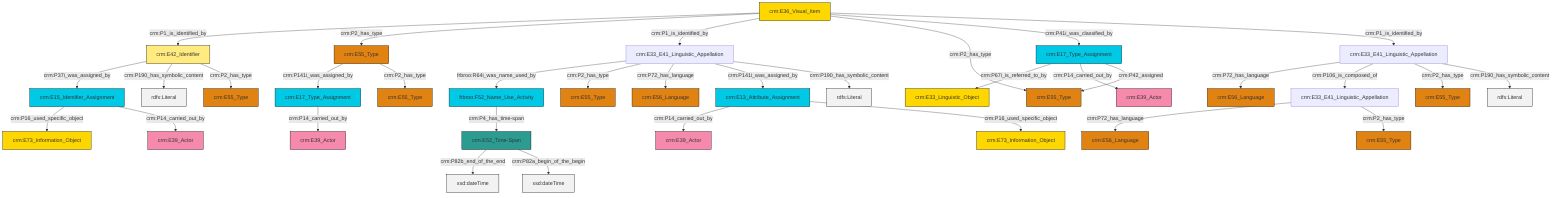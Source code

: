 graph TD
classDef Literal fill:#f2f2f2,stroke:#000000;
classDef CRM_Entity fill:#FFFFFF,stroke:#000000;
classDef Temporal_Entity fill:#00C9E6, stroke:#000000;
classDef Type fill:#E18312, stroke:#000000;
classDef Time-Span fill:#2C9C91, stroke:#000000;
classDef Appellation fill:#FFEB7F, stroke:#000000;
classDef Place fill:#008836, stroke:#000000;
classDef Persistent_Item fill:#B266B2, stroke:#000000;
classDef Conceptual_Object fill:#FFD700, stroke:#000000;
classDef Physical_Thing fill:#D2B48C, stroke:#000000;
classDef Actor fill:#f58aad, stroke:#000000;
classDef PC_Classes fill:#4ce600, stroke:#000000;
classDef Multi fill:#cccccc,stroke:#000000;

0["crm:E52_Time-Span"]:::Time-Span -->|crm:P82b_end_of_the_end| 1[xsd:dateTime]:::Literal
2["crm:E42_Identifier"]:::Appellation -->|crm:P37i_was_assigned_by| 3["crm:E15_Identifier_Assignment"]:::Temporal_Entity
3["crm:E15_Identifier_Assignment"]:::Temporal_Entity -->|crm:P16_used_specific_object| 4["crm:E73_Information_Object"]:::Conceptual_Object
5["crm:E55_Type"]:::Type -->|crm:P141i_was_assigned_by| 7["crm:E17_Type_Assignment"]:::Temporal_Entity
8["crm:E36_Visual_Item"]:::Conceptual_Object -->|crm:P1_is_identified_by| 2["crm:E42_Identifier"]:::Appellation
9["crm:E33_E41_Linguistic_Appellation"]:::Default -->|crm:P72_has_language| 10["crm:E56_Language"]:::Type
9["crm:E33_E41_Linguistic_Appellation"]:::Default -->|crm:P106_is_composed_of| 14["crm:E33_E41_Linguistic_Appellation"]:::Default
19["crm:E17_Type_Assignment"]:::Temporal_Entity -->|crm:P67i_is_referred_to_by| 21["crm:E33_Linguistic_Object"]:::Conceptual_Object
9["crm:E33_E41_Linguistic_Appellation"]:::Default -->|crm:P2_has_type| 11["crm:E55_Type"]:::Type
17["crm:E13_Attribute_Assignment"]:::Temporal_Entity -->|crm:P14_carried_out_by| 23["crm:E39_Actor"]:::Actor
5["crm:E55_Type"]:::Type -->|crm:P2_has_type| 27["crm:E55_Type"]:::Type
30["crm:E33_E41_Linguistic_Appellation"]:::Default -->|frbroo:R64i_was_name_used_by| 31["frbroo:F52_Name_Use_Activity"]:::Temporal_Entity
8["crm:E36_Visual_Item"]:::Conceptual_Object -->|crm:P2_has_type| 5["crm:E55_Type"]:::Type
14["crm:E33_E41_Linguistic_Appellation"]:::Default -->|crm:P72_has_language| 36["crm:E56_Language"]:::Type
30["crm:E33_E41_Linguistic_Appellation"]:::Default -->|crm:P2_has_type| 38["crm:E55_Type"]:::Type
30["crm:E33_E41_Linguistic_Appellation"]:::Default -->|crm:P72_has_language| 28["crm:E56_Language"]:::Type
0["crm:E52_Time-Span"]:::Time-Span -->|crm:P82a_begin_of_the_begin| 43[xsd:dateTime]:::Literal
30["crm:E33_E41_Linguistic_Appellation"]:::Default -->|crm:P141i_was_assigned_by| 17["crm:E13_Attribute_Assignment"]:::Temporal_Entity
8["crm:E36_Visual_Item"]:::Conceptual_Object -->|crm:P1_is_identified_by| 30["crm:E33_E41_Linguistic_Appellation"]:::Default
8["crm:E36_Visual_Item"]:::Conceptual_Object -->|crm:P2_has_type| 45["crm:E55_Type"]:::Type
2["crm:E42_Identifier"]:::Appellation -->|crm:P190_has_symbolic_content| 46[rdfs:Literal]:::Literal
30["crm:E33_E41_Linguistic_Appellation"]:::Default -->|crm:P190_has_symbolic_content| 48[rdfs:Literal]:::Literal
31["frbroo:F52_Name_Use_Activity"]:::Temporal_Entity -->|crm:P4_has_time-span| 0["crm:E52_Time-Span"]:::Time-Span
8["crm:E36_Visual_Item"]:::Conceptual_Object -->|crm:P41i_was_classified_by| 19["crm:E17_Type_Assignment"]:::Temporal_Entity
8["crm:E36_Visual_Item"]:::Conceptual_Object -->|crm:P1_is_identified_by| 9["crm:E33_E41_Linguistic_Appellation"]:::Default
19["crm:E17_Type_Assignment"]:::Temporal_Entity -->|crm:P14_carried_out_by| 52["crm:E39_Actor"]:::Actor
2["crm:E42_Identifier"]:::Appellation -->|crm:P2_has_type| 41["crm:E55_Type"]:::Type
7["crm:E17_Type_Assignment"]:::Temporal_Entity -->|crm:P14_carried_out_by| 15["crm:E39_Actor"]:::Actor
19["crm:E17_Type_Assignment"]:::Temporal_Entity -->|crm:P42_assigned| 45["crm:E55_Type"]:::Type
3["crm:E15_Identifier_Assignment"]:::Temporal_Entity -->|crm:P14_carried_out_by| 34["crm:E39_Actor"]:::Actor
14["crm:E33_E41_Linguistic_Appellation"]:::Default -->|crm:P2_has_type| 54["crm:E55_Type"]:::Type
17["crm:E13_Attribute_Assignment"]:::Temporal_Entity -->|crm:P16_used_specific_object| 24["crm:E73_Information_Object"]:::Conceptual_Object
9["crm:E33_E41_Linguistic_Appellation"]:::Default -->|crm:P190_has_symbolic_content| 63[rdfs:Literal]:::Literal